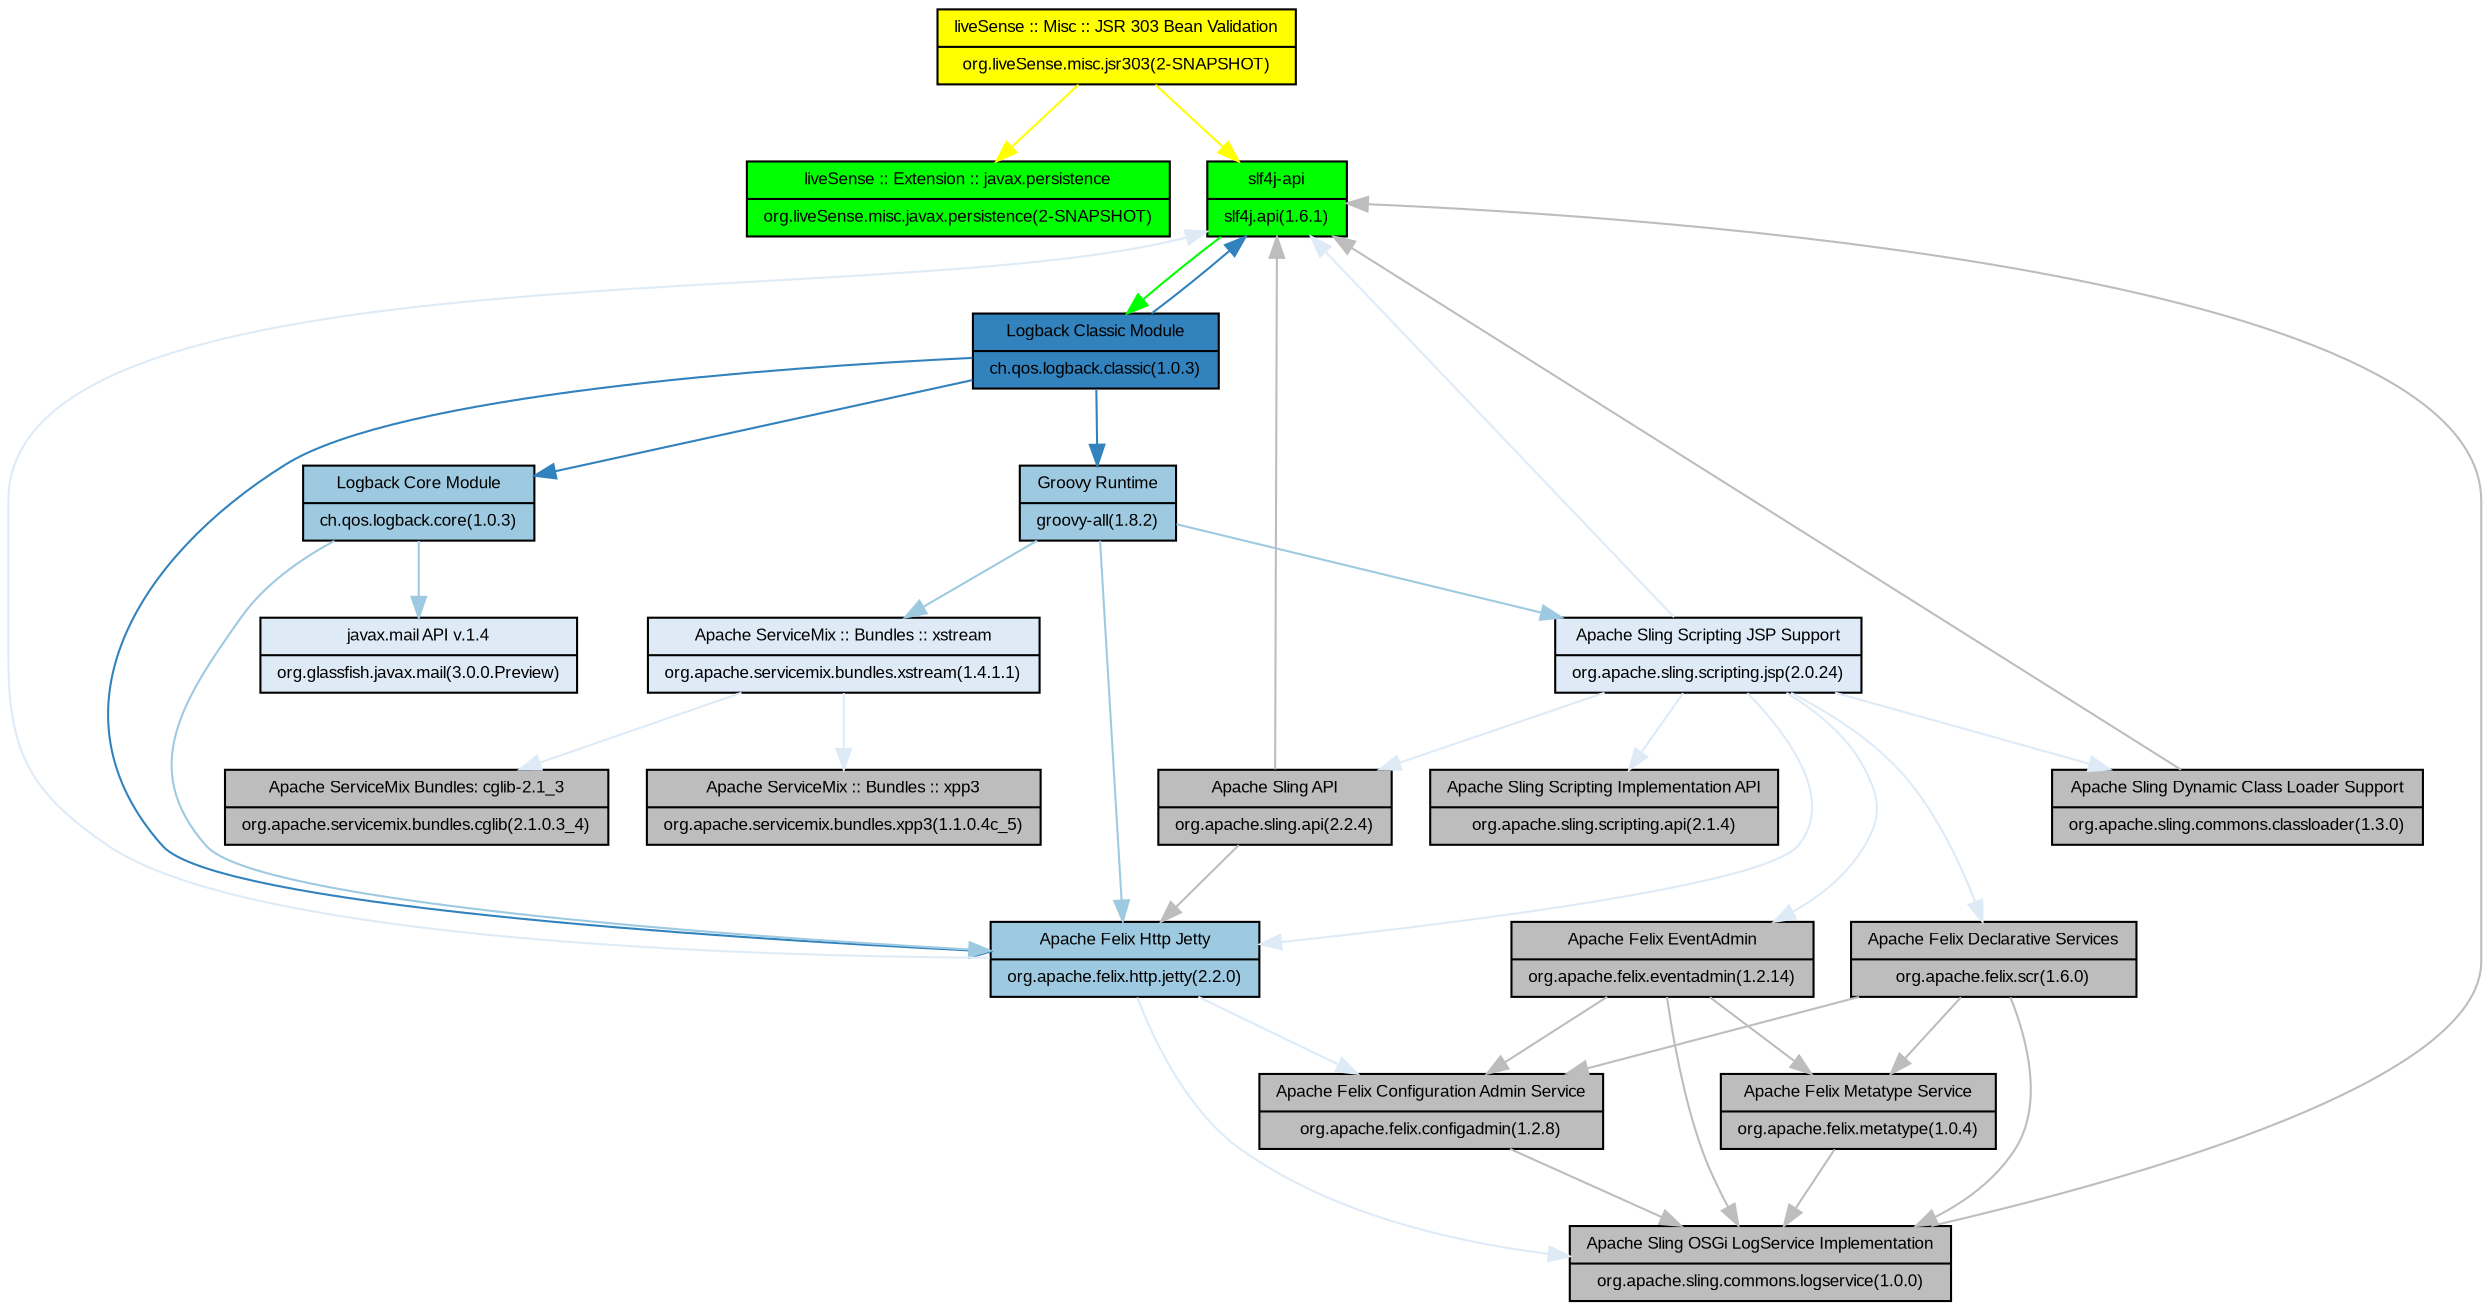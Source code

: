 digraph {
	node[shape=record, fontname="Arial", fontsize=8]node [style=filled, fillcolor=yellow, label= "{liveSense :: Misc :: JSR 303 Bean Validation | org.liveSense.misc.jsr303(2-SNAPSHOT)}"] org_liveSense_misc_jsr303;
node [style=filled, fillcolor=green, label= "{liveSense :: Extension :: javax.persistence | org.liveSense.misc.javax.persistence(2-SNAPSHOT)}"] org_liveSense_misc_javax_persistence;
node [style=filled, fillcolor=green, label= "{slf4j-api | slf4j.api(1.6.1)}"] slf4j_api;
node [style=filled, fillcolor="/blues3/3", label= "{Logback Classic Module | ch.qos.logback.classic(1.0.3)}"] ch_qos_logback_classic;
node [style=filled, fillcolor="/blues3/2", label= "{Logback Core Module | ch.qos.logback.core(1.0.3)}"] ch_qos_logback_core;
node [style=filled, fillcolor="/blues3/2", label= "{Apache Felix Http Jetty | org.apache.felix.http.jetty(2.2.0)}"] org_apache_felix_http_jetty;
node [style=filled, fillcolor="/blues3/2", label= "{Groovy Runtime | groovy-all(1.8.2)}"] groovy_all;
node [style=filled, fillcolor="/blues3/1", label= "{javax.mail API v.1.4 | org.glassfish.javax.mail(3.0.0.Preview)}"] org_glassfish_javax_mail;
node [style=filled, fillcolor="/blues3/1", label= "{Apache ServiceMix :: Bundles :: xstream | org.apache.servicemix.bundles.xstream(1.4.1.1)}"] org_apache_servicemix_bundles_xstream;
node [style=filled, fillcolor="/blues3/1", label= "{Apache Sling Scripting JSP Support | org.apache.sling.scripting.jsp(2.0.24)}"] org_apache_sling_scripting_jsp;
node [style=filled, fillcolor="/greys3/2", label= "{Apache Sling OSGi LogService Implementation | org.apache.sling.commons.logservice(1.0.0)}"] org_apache_sling_commons_logservice;
node [style=filled, fillcolor="/greys3/2", label= "{Apache Felix Configuration Admin Service | org.apache.felix.configadmin(1.2.8)}"] org_apache_felix_configadmin;
node [style=filled, fillcolor="/greys3/2", label= "{Apache ServiceMix :: Bundles :: xpp3 | org.apache.servicemix.bundles.xpp3(1.1.0.4c_5)}"] org_apache_servicemix_bundles_xpp3;
node [style=filled, fillcolor="/greys3/2", label= "{Apache ServiceMix Bundles: cglib-2.1_3 | org.apache.servicemix.bundles.cglib(2.1.0.3_4)}"] org_apache_servicemix_bundles_cglib;
node [style=filled, fillcolor="/greys3/2", label= "{Apache Felix Declarative Services | org.apache.felix.scr(1.6.0)}"] org_apache_felix_scr;
node [style=filled, fillcolor="/greys3/2", label= "{Apache Sling API | org.apache.sling.api(2.2.4)}"] org_apache_sling_api;
node [style=filled, fillcolor="/greys3/2", label= "{Apache Sling Dynamic Class Loader Support | org.apache.sling.commons.classloader(1.3.0)}"] org_apache_sling_commons_classloader;
node [style=filled, fillcolor="/greys3/2", label= "{Apache Sling Scripting Implementation API | org.apache.sling.scripting.api(2.1.4)}"] org_apache_sling_scripting_api;
node [style=filled, fillcolor="/greys3/2", label= "{Apache Felix EventAdmin | org.apache.felix.eventadmin(1.2.14)}"] org_apache_felix_eventadmin;
node [style=filled, fillcolor="/greys3/2", label= "{Apache Felix Metatype Service | org.apache.felix.metatype(1.0.4)}"] org_apache_felix_metatype;
org_liveSense_misc_jsr303 -> org_liveSense_misc_javax_persistence [color=yellow];
org_liveSense_misc_jsr303 -> slf4j_api [color=yellow];
slf4j_api -> ch_qos_logback_classic [color=green];
ch_qos_logback_classic -> ch_qos_logback_core [color="/blues3/3"];
ch_qos_logback_classic -> org_apache_felix_http_jetty [color="/blues3/3"];
ch_qos_logback_classic -> slf4j_api [color="/blues3/3"];
ch_qos_logback_classic -> groovy_all [color="/blues3/3"];
ch_qos_logback_core -> org_glassfish_javax_mail [color="/blues3/2"];
ch_qos_logback_core -> org_apache_felix_http_jetty [color="/blues3/2"];
groovy_all -> org_apache_servicemix_bundles_xstream [color="/blues3/2"];
groovy_all -> org_apache_felix_http_jetty [color="/blues3/2"];
groovy_all -> org_apache_sling_scripting_jsp [color="/blues3/2"];
org_apache_felix_http_jetty -> org_apache_sling_commons_logservice [color="/blues3/1"];
org_apache_felix_http_jetty -> slf4j_api [color="/blues3/1"];
org_apache_felix_http_jetty -> org_apache_felix_configadmin [color="/blues3/1"];
org_apache_servicemix_bundles_xstream -> org_apache_servicemix_bundles_xpp3 [color="/blues3/1"];
org_apache_servicemix_bundles_xstream -> org_apache_servicemix_bundles_cglib [color="/blues3/1"];
org_apache_sling_scripting_jsp -> org_apache_felix_scr [color="/blues3/1"];
org_apache_sling_scripting_jsp -> org_apache_sling_api [color="/blues3/1"];
org_apache_sling_scripting_jsp -> org_apache_sling_commons_classloader [color="/blues3/1"];
org_apache_sling_scripting_jsp -> org_apache_felix_http_jetty [color="/blues3/1"];
org_apache_sling_scripting_jsp -> org_apache_sling_scripting_api [color="/blues3/1"];
org_apache_sling_scripting_jsp -> slf4j_api [color="/blues3/1"];
org_apache_sling_scripting_jsp -> org_apache_felix_eventadmin [color="/blues3/1"];
org_apache_sling_commons_logservice -> slf4j_api [color="/greys3/2"];
org_apache_felix_configadmin -> org_apache_sling_commons_logservice [color="/greys3/2"];
org_apache_felix_scr -> org_apache_felix_metatype [color="/greys3/2"];
org_apache_felix_scr -> org_apache_sling_commons_logservice [color="/greys3/2"];
org_apache_felix_scr -> org_apache_felix_configadmin [color="/greys3/2"];
org_apache_sling_api -> org_apache_felix_http_jetty [color="/greys3/2"];
org_apache_sling_api -> slf4j_api [color="/greys3/2"];
org_apache_sling_commons_classloader -> slf4j_api [color="/greys3/2"];
org_apache_felix_eventadmin -> org_apache_felix_metatype [color="/greys3/2"];
org_apache_felix_eventadmin -> org_apache_sling_commons_logservice [color="/greys3/2"];
org_apache_felix_eventadmin -> org_apache_felix_configadmin [color="/greys3/2"];
org_apache_felix_metatype -> org_apache_sling_commons_logservice [color="/greys3/2"];
{rank=same;org_liveSense_misc_javax_persistence;slf4j_api;};}

